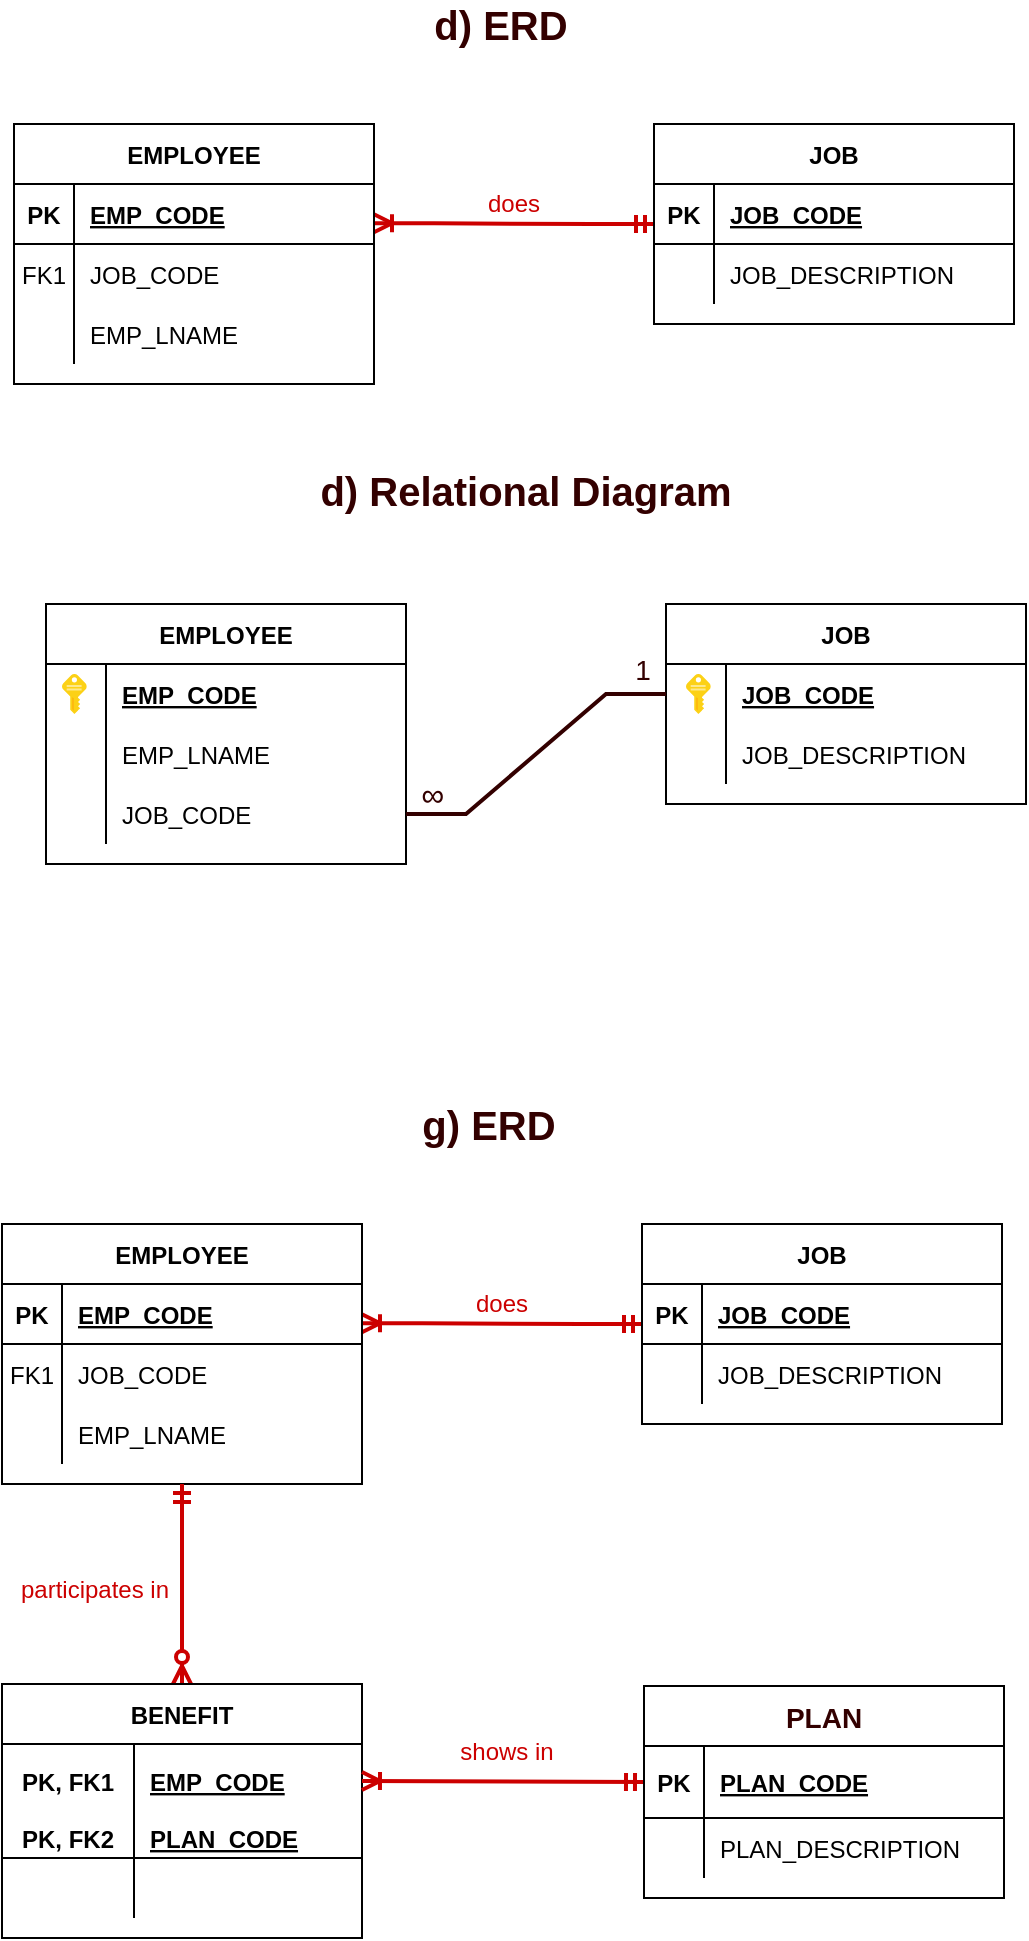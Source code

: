 <mxfile version="13.8.0" type="github">
  <diagram id="C5RBs43oDa-KdzZeNtuy" name="Page-1">
    <mxGraphModel dx="788" dy="538" grid="1" gridSize="10" guides="1" tooltips="1" connect="1" arrows="1" fold="1" page="1" pageScale="1" pageWidth="827" pageHeight="1169" math="0" shadow="0">
      <root>
        <mxCell id="WIyWlLk6GJQsqaUBKTNV-0" />
        <mxCell id="WIyWlLk6GJQsqaUBKTNV-1" parent="WIyWlLk6GJQsqaUBKTNV-0" />
        <mxCell id="betWT-Afut7w752jWSQ--40" value="" style="edgeStyle=entityRelationEdgeStyle;fontSize=12;html=1;endArrow=ERmandOne;startArrow=ERoneToMany;rounded=0;entryX=0;entryY=0.5;entryDx=0;entryDy=0;strokeColor=#CC0000;strokeWidth=2;" edge="1" parent="WIyWlLk6GJQsqaUBKTNV-1" target="betWT-Afut7w752jWSQ--30">
          <mxGeometry width="100" height="100" relative="1" as="geometry">
            <mxPoint x="350" y="219.66" as="sourcePoint" />
            <mxPoint x="460" y="219.66" as="targetPoint" />
          </mxGeometry>
        </mxCell>
        <mxCell id="betWT-Afut7w752jWSQ--42" value="does" style="text;html=1;strokeColor=none;fillColor=none;align=center;verticalAlign=middle;whiteSpace=wrap;rounded=0;fontColor=#CC0000;" vertex="1" parent="WIyWlLk6GJQsqaUBKTNV-1">
          <mxGeometry x="400" y="200" width="40" height="20" as="geometry" />
        </mxCell>
        <mxCell id="betWT-Afut7w752jWSQ--1" value="EMPLOYEE" style="shape=table;startSize=30;container=1;collapsible=1;childLayout=tableLayout;fixedRows=1;rowLines=0;fontStyle=1;align=center;resizeLast=1;" vertex="1" parent="WIyWlLk6GJQsqaUBKTNV-1">
          <mxGeometry x="170" y="170" width="180" height="130" as="geometry" />
        </mxCell>
        <mxCell id="betWT-Afut7w752jWSQ--2" value="" style="shape=partialRectangle;collapsible=0;dropTarget=0;pointerEvents=0;fillColor=none;top=0;left=0;bottom=1;right=0;points=[[0,0.5],[1,0.5]];portConstraint=eastwest;" vertex="1" parent="betWT-Afut7w752jWSQ--1">
          <mxGeometry y="30" width="180" height="30" as="geometry" />
        </mxCell>
        <mxCell id="betWT-Afut7w752jWSQ--3" value="PK" style="shape=partialRectangle;connectable=0;fillColor=none;top=0;left=0;bottom=0;right=0;fontStyle=1;overflow=hidden;" vertex="1" parent="betWT-Afut7w752jWSQ--2">
          <mxGeometry width="30" height="30" as="geometry" />
        </mxCell>
        <mxCell id="betWT-Afut7w752jWSQ--4" value="EMP_CODE" style="shape=partialRectangle;connectable=0;fillColor=none;top=0;left=0;bottom=0;right=0;align=left;spacingLeft=6;fontStyle=5;overflow=hidden;horizontal=1;" vertex="1" parent="betWT-Afut7w752jWSQ--2">
          <mxGeometry x="30" width="150" height="30" as="geometry" />
        </mxCell>
        <mxCell id="betWT-Afut7w752jWSQ--5" value="" style="shape=partialRectangle;collapsible=0;dropTarget=0;pointerEvents=0;fillColor=none;top=0;left=0;bottom=0;right=0;points=[[0,0.5],[1,0.5]];portConstraint=eastwest;" vertex="1" parent="betWT-Afut7w752jWSQ--1">
          <mxGeometry y="60" width="180" height="30" as="geometry" />
        </mxCell>
        <mxCell id="betWT-Afut7w752jWSQ--6" value="FK1" style="shape=partialRectangle;connectable=0;fillColor=none;top=0;left=0;bottom=0;right=0;editable=1;overflow=hidden;" vertex="1" parent="betWT-Afut7w752jWSQ--5">
          <mxGeometry width="30" height="30" as="geometry" />
        </mxCell>
        <mxCell id="betWT-Afut7w752jWSQ--7" value="JOB_CODE" style="shape=partialRectangle;connectable=0;fillColor=none;top=0;left=0;bottom=0;right=0;align=left;spacingLeft=6;overflow=hidden;verticalAlign=middle;" vertex="1" parent="betWT-Afut7w752jWSQ--5">
          <mxGeometry x="30" width="150" height="30" as="geometry" />
        </mxCell>
        <mxCell id="betWT-Afut7w752jWSQ--44" value="" style="shape=partialRectangle;collapsible=0;dropTarget=0;pointerEvents=0;fillColor=none;top=0;left=0;bottom=0;right=0;points=[[0,0.5],[1,0.5]];portConstraint=eastwest;" vertex="1" parent="betWT-Afut7w752jWSQ--1">
          <mxGeometry y="90" width="180" height="30" as="geometry" />
        </mxCell>
        <mxCell id="betWT-Afut7w752jWSQ--45" value="" style="shape=partialRectangle;connectable=0;fillColor=none;top=0;left=0;bottom=0;right=0;editable=1;overflow=hidden;" vertex="1" parent="betWT-Afut7w752jWSQ--44">
          <mxGeometry width="30" height="30" as="geometry" />
        </mxCell>
        <mxCell id="betWT-Afut7w752jWSQ--46" value="EMP_LNAME" style="shape=partialRectangle;connectable=0;fillColor=none;top=0;left=0;bottom=0;right=0;align=left;spacingLeft=6;overflow=hidden;verticalAlign=middle;" vertex="1" parent="betWT-Afut7w752jWSQ--44">
          <mxGeometry x="30" width="150" height="30" as="geometry" />
        </mxCell>
        <mxCell id="betWT-Afut7w752jWSQ--30" value="JOB" style="shape=table;startSize=30;container=1;collapsible=1;childLayout=tableLayout;fixedRows=1;rowLines=0;fontStyle=1;align=center;resizeLast=1;" vertex="1" parent="WIyWlLk6GJQsqaUBKTNV-1">
          <mxGeometry x="490.0" y="170" width="180" height="100" as="geometry" />
        </mxCell>
        <mxCell id="betWT-Afut7w752jWSQ--31" value="" style="shape=partialRectangle;collapsible=0;dropTarget=0;pointerEvents=0;fillColor=none;top=0;left=0;bottom=1;right=0;points=[[0,0.5],[1,0.5]];portConstraint=eastwest;" vertex="1" parent="betWT-Afut7w752jWSQ--30">
          <mxGeometry y="30" width="180" height="30" as="geometry" />
        </mxCell>
        <mxCell id="betWT-Afut7w752jWSQ--32" value="PK" style="shape=partialRectangle;connectable=0;fillColor=none;top=0;left=0;bottom=0;right=0;fontStyle=1;overflow=hidden;" vertex="1" parent="betWT-Afut7w752jWSQ--31">
          <mxGeometry width="30" height="30" as="geometry" />
        </mxCell>
        <mxCell id="betWT-Afut7w752jWSQ--33" value="JOB_CODE" style="shape=partialRectangle;connectable=0;fillColor=none;top=0;left=0;bottom=0;right=0;align=left;spacingLeft=6;fontStyle=5;overflow=hidden;horizontal=1;" vertex="1" parent="betWT-Afut7w752jWSQ--31">
          <mxGeometry x="30" width="150" height="30" as="geometry" />
        </mxCell>
        <mxCell id="betWT-Afut7w752jWSQ--34" value="" style="shape=partialRectangle;collapsible=0;dropTarget=0;pointerEvents=0;fillColor=none;top=0;left=0;bottom=0;right=0;points=[[0,0.5],[1,0.5]];portConstraint=eastwest;" vertex="1" parent="betWT-Afut7w752jWSQ--30">
          <mxGeometry y="60" width="180" height="30" as="geometry" />
        </mxCell>
        <mxCell id="betWT-Afut7w752jWSQ--35" value="" style="shape=partialRectangle;connectable=0;fillColor=none;top=0;left=0;bottom=0;right=0;editable=1;overflow=hidden;" vertex="1" parent="betWT-Afut7w752jWSQ--34">
          <mxGeometry width="30" height="30" as="geometry" />
        </mxCell>
        <mxCell id="betWT-Afut7w752jWSQ--36" value="JOB_DESCRIPTION" style="shape=partialRectangle;connectable=0;fillColor=none;top=0;left=0;bottom=0;right=0;align=left;spacingLeft=6;overflow=hidden;verticalAlign=middle;" vertex="1" parent="betWT-Afut7w752jWSQ--34">
          <mxGeometry x="30" width="150" height="30" as="geometry" />
        </mxCell>
        <mxCell id="betWT-Afut7w752jWSQ--43" value="d) ERD" style="text;html=1;strokeColor=none;fillColor=none;align=center;verticalAlign=middle;whiteSpace=wrap;rounded=0;fontColor=#330000;fontStyle=1;fontSize=20;" vertex="1" parent="WIyWlLk6GJQsqaUBKTNV-1">
          <mxGeometry x="370" y="110" width="87" height="20" as="geometry" />
        </mxCell>
        <mxCell id="betWT-Afut7w752jWSQ--47" value="d) Relational Diagram" style="text;html=1;strokeColor=none;fillColor=none;align=center;verticalAlign=middle;whiteSpace=wrap;rounded=0;fontColor=#330000;fontStyle=1;fontSize=20;" vertex="1" parent="WIyWlLk6GJQsqaUBKTNV-1">
          <mxGeometry x="286" y="343" width="280" height="20" as="geometry" />
        </mxCell>
        <mxCell id="betWT-Afut7w752jWSQ--57" value="" style="shape=partialRectangle;connectable=0;fillColor=none;top=0;left=0;bottom=0;right=0;fontStyle=1;overflow=hidden;" vertex="1" parent="WIyWlLk6GJQsqaUBKTNV-1">
          <mxGeometry x="350" y="370" width="30" height="30" as="geometry" />
        </mxCell>
        <mxCell id="betWT-Afut7w752jWSQ--64" value="EMPLOYEE" style="shape=table;startSize=30;container=1;collapsible=1;childLayout=tableLayout;fixedRows=1;rowLines=0;fontStyle=1;align=center;resizeLast=1;" vertex="1" parent="WIyWlLk6GJQsqaUBKTNV-1">
          <mxGeometry x="186" y="410" width="180" height="130" as="geometry" />
        </mxCell>
        <mxCell id="betWT-Afut7w752jWSQ--65" value="" style="shape=partialRectangle;collapsible=0;dropTarget=0;pointerEvents=0;fillColor=none;top=0;left=0;bottom=1;right=0;points=[[0,0.5],[1,0.5]];portConstraint=eastwest;strokeColor=none;" vertex="1" parent="betWT-Afut7w752jWSQ--64">
          <mxGeometry y="30" width="180" height="30" as="geometry" />
        </mxCell>
        <mxCell id="betWT-Afut7w752jWSQ--66" value="" style="shape=partialRectangle;connectable=0;fillColor=none;top=0;left=0;bottom=0;right=0;fontStyle=1;overflow=hidden;strokeColor=none;" vertex="1" parent="betWT-Afut7w752jWSQ--65">
          <mxGeometry width="30" height="30" as="geometry" />
        </mxCell>
        <mxCell id="betWT-Afut7w752jWSQ--67" value="EMP_CODE" style="shape=partialRectangle;connectable=0;fillColor=none;top=0;left=0;bottom=0;right=0;align=left;spacingLeft=6;fontStyle=5;overflow=hidden;horizontal=1;strokeColor=none;" vertex="1" parent="betWT-Afut7w752jWSQ--65">
          <mxGeometry x="30" width="150" height="30" as="geometry" />
        </mxCell>
        <mxCell id="betWT-Afut7w752jWSQ--71" value="" style="shape=partialRectangle;collapsible=0;dropTarget=0;pointerEvents=0;fillColor=none;top=0;left=0;bottom=0;right=0;points=[[0,0.5],[1,0.5]];portConstraint=eastwest;" vertex="1" parent="betWT-Afut7w752jWSQ--64">
          <mxGeometry y="60" width="180" height="30" as="geometry" />
        </mxCell>
        <mxCell id="betWT-Afut7w752jWSQ--72" value="" style="shape=partialRectangle;connectable=0;fillColor=none;top=0;left=0;bottom=0;right=0;editable=1;overflow=hidden;strokeColor=none;" vertex="1" parent="betWT-Afut7w752jWSQ--71">
          <mxGeometry width="30" height="30" as="geometry" />
        </mxCell>
        <mxCell id="betWT-Afut7w752jWSQ--73" value="EMP_LNAME" style="shape=partialRectangle;connectable=0;fillColor=none;top=0;left=0;bottom=0;right=0;align=left;spacingLeft=6;overflow=hidden;verticalAlign=middle;" vertex="1" parent="betWT-Afut7w752jWSQ--71">
          <mxGeometry x="30" width="150" height="30" as="geometry" />
        </mxCell>
        <mxCell id="betWT-Afut7w752jWSQ--68" value="" style="shape=partialRectangle;collapsible=0;dropTarget=0;pointerEvents=0;fillColor=none;top=0;left=0;bottom=0;right=0;points=[[0,0.5],[1,0.5]];portConstraint=eastwest;" vertex="1" parent="betWT-Afut7w752jWSQ--64">
          <mxGeometry y="90" width="180" height="30" as="geometry" />
        </mxCell>
        <mxCell id="betWT-Afut7w752jWSQ--69" value="" style="shape=partialRectangle;connectable=0;fillColor=none;top=0;left=0;bottom=0;right=0;editable=1;overflow=hidden;strokeColor=none;" vertex="1" parent="betWT-Afut7w752jWSQ--68">
          <mxGeometry width="30" height="30" as="geometry" />
        </mxCell>
        <mxCell id="betWT-Afut7w752jWSQ--70" value="JOB_CODE" style="shape=partialRectangle;connectable=0;fillColor=none;top=0;left=0;bottom=0;right=0;align=left;spacingLeft=6;overflow=hidden;verticalAlign=middle;strokeColor=none;" vertex="1" parent="betWT-Afut7w752jWSQ--68">
          <mxGeometry x="30" width="150" height="30" as="geometry" />
        </mxCell>
        <mxCell id="betWT-Afut7w752jWSQ--74" value="" style="aspect=fixed;html=1;points=[];align=center;image;fontSize=12;image=img/lib/mscae/Key.svg;fillColor=none;" vertex="1" parent="WIyWlLk6GJQsqaUBKTNV-1">
          <mxGeometry x="194" y="445" width="12.4" height="20" as="geometry" />
        </mxCell>
        <mxCell id="betWT-Afut7w752jWSQ--75" value="JOB" style="shape=table;startSize=30;container=1;collapsible=1;childLayout=tableLayout;fixedRows=1;rowLines=0;fontStyle=1;align=center;resizeLast=1;" vertex="1" parent="WIyWlLk6GJQsqaUBKTNV-1">
          <mxGeometry x="496" y="410" width="180" height="100" as="geometry" />
        </mxCell>
        <mxCell id="betWT-Afut7w752jWSQ--76" value="" style="shape=partialRectangle;collapsible=0;dropTarget=0;pointerEvents=0;fillColor=none;top=0;left=0;bottom=1;right=0;points=[[0,0.5],[1,0.5]];portConstraint=eastwest;strokeColor=none;" vertex="1" parent="betWT-Afut7w752jWSQ--75">
          <mxGeometry y="30" width="180" height="30" as="geometry" />
        </mxCell>
        <mxCell id="betWT-Afut7w752jWSQ--77" value="" style="shape=partialRectangle;connectable=0;fillColor=none;top=0;left=0;bottom=0;right=0;fontStyle=1;overflow=hidden;strokeColor=none;" vertex="1" parent="betWT-Afut7w752jWSQ--76">
          <mxGeometry width="30" height="30" as="geometry" />
        </mxCell>
        <mxCell id="betWT-Afut7w752jWSQ--78" value="JOB_CODE" style="shape=partialRectangle;connectable=0;fillColor=none;top=0;left=0;bottom=0;right=0;align=left;spacingLeft=6;fontStyle=5;overflow=hidden;horizontal=1;strokeColor=none;" vertex="1" parent="betWT-Afut7w752jWSQ--76">
          <mxGeometry x="30" width="150" height="30" as="geometry" />
        </mxCell>
        <mxCell id="betWT-Afut7w752jWSQ--79" value="" style="shape=partialRectangle;collapsible=0;dropTarget=0;pointerEvents=0;fillColor=none;top=0;left=0;bottom=0;right=0;points=[[0,0.5],[1,0.5]];portConstraint=eastwest;" vertex="1" parent="betWT-Afut7w752jWSQ--75">
          <mxGeometry y="60" width="180" height="30" as="geometry" />
        </mxCell>
        <mxCell id="betWT-Afut7w752jWSQ--80" value="" style="shape=partialRectangle;connectable=0;fillColor=none;top=0;left=0;bottom=0;right=0;editable=1;overflow=hidden;strokeColor=none;" vertex="1" parent="betWT-Afut7w752jWSQ--79">
          <mxGeometry width="30" height="30" as="geometry" />
        </mxCell>
        <mxCell id="betWT-Afut7w752jWSQ--81" value="JOB_DESCRIPTION" style="shape=partialRectangle;connectable=0;fillColor=none;top=0;left=0;bottom=0;right=0;align=left;spacingLeft=6;overflow=hidden;verticalAlign=middle;strokeColor=none;" vertex="1" parent="betWT-Afut7w752jWSQ--79">
          <mxGeometry x="30" width="150" height="30" as="geometry" />
        </mxCell>
        <mxCell id="betWT-Afut7w752jWSQ--85" value="" style="aspect=fixed;html=1;points=[];align=center;image;fontSize=12;image=img/lib/mscae/Key.svg;fillColor=none;" vertex="1" parent="WIyWlLk6GJQsqaUBKTNV-1">
          <mxGeometry x="506" y="445" width="12.4" height="20" as="geometry" />
        </mxCell>
        <mxCell id="betWT-Afut7w752jWSQ--91" value="" style="edgeStyle=entityRelationEdgeStyle;fontSize=12;html=1;endArrow=ERmandOne;startArrow=ERoneToMany;rounded=0;entryX=0;entryY=0.5;entryDx=0;entryDy=0;strokeColor=#CC0000;strokeWidth=2;" edge="1" target="betWT-Afut7w752jWSQ--103" parent="WIyWlLk6GJQsqaUBKTNV-1">
          <mxGeometry width="100" height="100" relative="1" as="geometry">
            <mxPoint x="344" y="769.66" as="sourcePoint" />
            <mxPoint x="454" y="769.66" as="targetPoint" />
          </mxGeometry>
        </mxCell>
        <mxCell id="betWT-Afut7w752jWSQ--92" value="does" style="text;html=1;strokeColor=none;fillColor=none;align=center;verticalAlign=middle;whiteSpace=wrap;rounded=0;fontColor=#CC0000;" vertex="1" parent="WIyWlLk6GJQsqaUBKTNV-1">
          <mxGeometry x="394" y="750" width="40" height="20" as="geometry" />
        </mxCell>
        <mxCell id="betWT-Afut7w752jWSQ--110" value="g) ERD" style="text;html=1;strokeColor=none;fillColor=none;align=center;verticalAlign=middle;whiteSpace=wrap;rounded=0;fontColor=#330000;fontStyle=1;fontSize=20;" vertex="1" parent="WIyWlLk6GJQsqaUBKTNV-1">
          <mxGeometry x="364" y="660" width="87" height="20" as="geometry" />
        </mxCell>
        <mxCell id="betWT-Afut7w752jWSQ--93" value="EMPLOYEE" style="shape=table;startSize=30;container=1;collapsible=1;childLayout=tableLayout;fixedRows=1;rowLines=0;fontStyle=1;align=center;resizeLast=1;" vertex="1" parent="WIyWlLk6GJQsqaUBKTNV-1">
          <mxGeometry x="164" y="720" width="180" height="130" as="geometry" />
        </mxCell>
        <mxCell id="betWT-Afut7w752jWSQ--94" value="" style="shape=partialRectangle;collapsible=0;dropTarget=0;pointerEvents=0;fillColor=none;top=0;left=0;bottom=1;right=0;points=[[0,0.5],[1,0.5]];portConstraint=eastwest;" vertex="1" parent="betWT-Afut7w752jWSQ--93">
          <mxGeometry y="30" width="180" height="30" as="geometry" />
        </mxCell>
        <mxCell id="betWT-Afut7w752jWSQ--95" value="PK" style="shape=partialRectangle;connectable=0;fillColor=none;top=0;left=0;bottom=0;right=0;fontStyle=1;overflow=hidden;" vertex="1" parent="betWT-Afut7w752jWSQ--94">
          <mxGeometry width="30" height="30" as="geometry" />
        </mxCell>
        <mxCell id="betWT-Afut7w752jWSQ--96" value="EMP_CODE" style="shape=partialRectangle;connectable=0;fillColor=none;top=0;left=0;bottom=0;right=0;align=left;spacingLeft=6;fontStyle=5;overflow=hidden;horizontal=1;" vertex="1" parent="betWT-Afut7w752jWSQ--94">
          <mxGeometry x="30" width="150" height="30" as="geometry" />
        </mxCell>
        <mxCell id="betWT-Afut7w752jWSQ--97" value="" style="shape=partialRectangle;collapsible=0;dropTarget=0;pointerEvents=0;fillColor=none;top=0;left=0;bottom=0;right=0;points=[[0,0.5],[1,0.5]];portConstraint=eastwest;" vertex="1" parent="betWT-Afut7w752jWSQ--93">
          <mxGeometry y="60" width="180" height="30" as="geometry" />
        </mxCell>
        <mxCell id="betWT-Afut7w752jWSQ--98" value="FK1" style="shape=partialRectangle;connectable=0;fillColor=none;top=0;left=0;bottom=0;right=0;editable=1;overflow=hidden;" vertex="1" parent="betWT-Afut7w752jWSQ--97">
          <mxGeometry width="30" height="30" as="geometry" />
        </mxCell>
        <mxCell id="betWT-Afut7w752jWSQ--99" value="JOB_CODE" style="shape=partialRectangle;connectable=0;fillColor=none;top=0;left=0;bottom=0;right=0;align=left;spacingLeft=6;overflow=hidden;verticalAlign=middle;" vertex="1" parent="betWT-Afut7w752jWSQ--97">
          <mxGeometry x="30" width="150" height="30" as="geometry" />
        </mxCell>
        <mxCell id="betWT-Afut7w752jWSQ--100" value="" style="shape=partialRectangle;collapsible=0;dropTarget=0;pointerEvents=0;fillColor=none;top=0;left=0;bottom=0;right=0;points=[[0,0.5],[1,0.5]];portConstraint=eastwest;" vertex="1" parent="betWT-Afut7w752jWSQ--93">
          <mxGeometry y="90" width="180" height="30" as="geometry" />
        </mxCell>
        <mxCell id="betWT-Afut7w752jWSQ--101" value="" style="shape=partialRectangle;connectable=0;fillColor=none;top=0;left=0;bottom=0;right=0;editable=1;overflow=hidden;" vertex="1" parent="betWT-Afut7w752jWSQ--100">
          <mxGeometry width="30" height="30" as="geometry" />
        </mxCell>
        <mxCell id="betWT-Afut7w752jWSQ--102" value="EMP_LNAME" style="shape=partialRectangle;connectable=0;fillColor=none;top=0;left=0;bottom=0;right=0;align=left;spacingLeft=6;overflow=hidden;verticalAlign=middle;" vertex="1" parent="betWT-Afut7w752jWSQ--100">
          <mxGeometry x="30" width="150" height="30" as="geometry" />
        </mxCell>
        <mxCell id="betWT-Afut7w752jWSQ--103" value="JOB" style="shape=table;startSize=30;container=1;collapsible=1;childLayout=tableLayout;fixedRows=1;rowLines=0;fontStyle=1;align=center;resizeLast=1;" vertex="1" parent="WIyWlLk6GJQsqaUBKTNV-1">
          <mxGeometry x="484.0" y="720" width="180" height="100" as="geometry" />
        </mxCell>
        <mxCell id="betWT-Afut7w752jWSQ--104" value="" style="shape=partialRectangle;collapsible=0;dropTarget=0;pointerEvents=0;fillColor=none;top=0;left=0;bottom=1;right=0;points=[[0,0.5],[1,0.5]];portConstraint=eastwest;" vertex="1" parent="betWT-Afut7w752jWSQ--103">
          <mxGeometry y="30" width="180" height="30" as="geometry" />
        </mxCell>
        <mxCell id="betWT-Afut7w752jWSQ--105" value="PK" style="shape=partialRectangle;connectable=0;fillColor=none;top=0;left=0;bottom=0;right=0;fontStyle=1;overflow=hidden;" vertex="1" parent="betWT-Afut7w752jWSQ--104">
          <mxGeometry width="30" height="30" as="geometry" />
        </mxCell>
        <mxCell id="betWT-Afut7w752jWSQ--106" value="JOB_CODE" style="shape=partialRectangle;connectable=0;fillColor=none;top=0;left=0;bottom=0;right=0;align=left;spacingLeft=6;fontStyle=5;overflow=hidden;horizontal=1;" vertex="1" parent="betWT-Afut7w752jWSQ--104">
          <mxGeometry x="30" width="150" height="30" as="geometry" />
        </mxCell>
        <mxCell id="betWT-Afut7w752jWSQ--107" value="" style="shape=partialRectangle;collapsible=0;dropTarget=0;pointerEvents=0;fillColor=none;top=0;left=0;bottom=0;right=0;points=[[0,0.5],[1,0.5]];portConstraint=eastwest;" vertex="1" parent="betWT-Afut7w752jWSQ--103">
          <mxGeometry y="60" width="180" height="30" as="geometry" />
        </mxCell>
        <mxCell id="betWT-Afut7w752jWSQ--108" value="" style="shape=partialRectangle;connectable=0;fillColor=none;top=0;left=0;bottom=0;right=0;editable=1;overflow=hidden;" vertex="1" parent="betWT-Afut7w752jWSQ--107">
          <mxGeometry width="30" height="30" as="geometry" />
        </mxCell>
        <mxCell id="betWT-Afut7w752jWSQ--109" value="JOB_DESCRIPTION" style="shape=partialRectangle;connectable=0;fillColor=none;top=0;left=0;bottom=0;right=0;align=left;spacingLeft=6;overflow=hidden;verticalAlign=middle;" vertex="1" parent="betWT-Afut7w752jWSQ--107">
          <mxGeometry x="30" width="150" height="30" as="geometry" />
        </mxCell>
        <mxCell id="betWT-Afut7w752jWSQ--127" value="" style="fontSize=12;html=1;endArrow=ERmandOne;startArrow=ERzeroToMany;strokeWidth=2;rounded=0;entryX=0.5;entryY=1;entryDx=0;entryDy=0;strokeColor=#CC0000;exitX=0.5;exitY=0;exitDx=0;exitDy=0;startFill=1;endFill=0;" edge="1" parent="WIyWlLk6GJQsqaUBKTNV-1" source="betWT-Afut7w752jWSQ--137" target="betWT-Afut7w752jWSQ--93">
          <mxGeometry width="100" height="100" relative="1" as="geometry">
            <mxPoint x="254" y="940" as="sourcePoint" />
            <mxPoint x="470" y="850" as="targetPoint" />
          </mxGeometry>
        </mxCell>
        <mxCell id="betWT-Afut7w752jWSQ--128" value="" style="edgeStyle=entityRelationEdgeStyle;fontSize=12;html=1;endArrow=none;endFill=0;strokeColor=#330000;strokeWidth=2;rounded=0;entryX=0;entryY=0.5;entryDx=0;entryDy=0;exitX=1;exitY=0.5;exitDx=0;exitDy=0;" edge="1" parent="WIyWlLk6GJQsqaUBKTNV-1" source="betWT-Afut7w752jWSQ--68" target="betWT-Afut7w752jWSQ--76">
          <mxGeometry width="100" height="100" relative="1" as="geometry">
            <mxPoint x="366" y="510" as="sourcePoint" />
            <mxPoint x="466" y="410" as="targetPoint" />
          </mxGeometry>
        </mxCell>
        <mxCell id="betWT-Afut7w752jWSQ--132" value="1" style="text;html=1;align=center;verticalAlign=middle;resizable=0;points=[];autosize=1;fontSize=14;fontColor=#330000;" vertex="1" parent="WIyWlLk6GJQsqaUBKTNV-1">
          <mxGeometry x="474" y="433" width="20" height="20" as="geometry" />
        </mxCell>
        <mxCell id="betWT-Afut7w752jWSQ--133" value="∞" style="text;html=1;align=center;verticalAlign=middle;resizable=0;points=[];autosize=1;fontSize=16;fontColor=#330000;" vertex="1" parent="WIyWlLk6GJQsqaUBKTNV-1">
          <mxGeometry x="364" y="495" width="30" height="20" as="geometry" />
        </mxCell>
        <mxCell id="betWT-Afut7w752jWSQ--136" value="participates in" style="text;html=1;align=center;verticalAlign=middle;resizable=0;points=[];autosize=1;fontSize=12;fontColor=#CC0000;" vertex="1" parent="WIyWlLk6GJQsqaUBKTNV-1">
          <mxGeometry x="165" y="893" width="90" height="20" as="geometry" />
        </mxCell>
        <mxCell id="betWT-Afut7w752jWSQ--137" value="BENEFIT" style="shape=table;startSize=30;container=1;collapsible=1;childLayout=tableLayout;fixedRows=1;rowLines=0;fontStyle=1;align=center;resizeLast=1;fillColor=none;fontSize=12;" vertex="1" parent="WIyWlLk6GJQsqaUBKTNV-1">
          <mxGeometry x="164.0" y="950" width="180" height="127" as="geometry" />
        </mxCell>
        <mxCell id="betWT-Afut7w752jWSQ--144" value="" style="shape=partialRectangle;collapsible=0;dropTarget=0;pointerEvents=0;fillColor=none;top=0;left=0;bottom=1;right=0;points=[[0,0.5],[1,0.5]];portConstraint=eastwest;dashed=1;strokeColor=none;" vertex="1" parent="betWT-Afut7w752jWSQ--137">
          <mxGeometry y="30" width="180" height="37" as="geometry" />
        </mxCell>
        <mxCell id="betWT-Afut7w752jWSQ--145" value="PK, FK1" style="shape=partialRectangle;connectable=0;fillColor=none;top=0;left=0;bottom=0;right=0;fontStyle=1;overflow=hidden;verticalAlign=middle;" vertex="1" parent="betWT-Afut7w752jWSQ--144">
          <mxGeometry width="66" height="37" as="geometry" />
        </mxCell>
        <mxCell id="betWT-Afut7w752jWSQ--146" value="EMP_CODE" style="shape=partialRectangle;connectable=0;fillColor=none;top=0;left=0;bottom=0;right=0;align=left;spacingLeft=6;fontStyle=5;overflow=hidden;horizontal=1;verticalAlign=middle;" vertex="1" parent="betWT-Afut7w752jWSQ--144">
          <mxGeometry x="66" width="114" height="37" as="geometry" />
        </mxCell>
        <mxCell id="betWT-Afut7w752jWSQ--138" value="" style="shape=partialRectangle;collapsible=0;dropTarget=0;pointerEvents=0;fillColor=none;top=0;left=0;bottom=1;right=0;points=[[0,0.5],[1,0.5]];portConstraint=eastwest;" vertex="1" parent="betWT-Afut7w752jWSQ--137">
          <mxGeometry y="67" width="180" height="20" as="geometry" />
        </mxCell>
        <mxCell id="betWT-Afut7w752jWSQ--139" value="PK, FK2" style="shape=partialRectangle;connectable=0;fillColor=none;top=0;left=0;bottom=0;right=0;fontStyle=1;overflow=hidden;" vertex="1" parent="betWT-Afut7w752jWSQ--138">
          <mxGeometry width="66" height="20" as="geometry" />
        </mxCell>
        <mxCell id="betWT-Afut7w752jWSQ--140" value="PLAN_CODE" style="shape=partialRectangle;connectable=0;fillColor=none;top=0;left=0;bottom=0;right=0;align=left;spacingLeft=6;fontStyle=5;overflow=hidden;horizontal=1;" vertex="1" parent="betWT-Afut7w752jWSQ--138">
          <mxGeometry x="66" width="114" height="20" as="geometry" />
        </mxCell>
        <mxCell id="betWT-Afut7w752jWSQ--141" value="" style="shape=partialRectangle;collapsible=0;dropTarget=0;pointerEvents=0;fillColor=none;top=0;left=0;bottom=0;right=0;points=[[0,0.5],[1,0.5]];portConstraint=eastwest;" vertex="1" parent="betWT-Afut7w752jWSQ--137">
          <mxGeometry y="87" width="180" height="30" as="geometry" />
        </mxCell>
        <mxCell id="betWT-Afut7w752jWSQ--142" value="" style="shape=partialRectangle;connectable=0;fillColor=none;top=0;left=0;bottom=0;right=0;editable=1;overflow=hidden;" vertex="1" parent="betWT-Afut7w752jWSQ--141">
          <mxGeometry width="66" height="30" as="geometry" />
        </mxCell>
        <mxCell id="betWT-Afut7w752jWSQ--143" value="" style="shape=partialRectangle;connectable=0;fillColor=none;top=0;left=0;bottom=0;right=0;align=left;spacingLeft=6;overflow=hidden;verticalAlign=middle;" vertex="1" parent="betWT-Afut7w752jWSQ--141">
          <mxGeometry x="66" width="114" height="30" as="geometry" />
        </mxCell>
        <mxCell id="betWT-Afut7w752jWSQ--147" value="" style="fontSize=12;html=1;endArrow=ERmandOne;startArrow=ERoneToMany;strokeColor=#CC0000;strokeWidth=2;rounded=0;entryX=0;entryY=0.5;entryDx=0;entryDy=0;exitX=1;exitY=0.5;exitDx=0;exitDy=0;startFill=0;endFill=0;" edge="1" parent="WIyWlLk6GJQsqaUBKTNV-1" source="betWT-Afut7w752jWSQ--144" target="betWT-Afut7w752jWSQ--121">
          <mxGeometry width="100" height="100" relative="1" as="geometry">
            <mxPoint x="345.02" y="1019.516" as="sourcePoint" />
            <mxPoint x="493" y="1019" as="targetPoint" />
          </mxGeometry>
        </mxCell>
        <mxCell id="betWT-Afut7w752jWSQ--120" value="PLAN" style="shape=table;startSize=30;container=1;collapsible=1;childLayout=tableLayout;fixedRows=1;rowLines=0;fontStyle=1;align=center;resizeLast=1;fillColor=none;fontSize=14;fontColor=#330000;" vertex="1" parent="WIyWlLk6GJQsqaUBKTNV-1">
          <mxGeometry x="485.0" y="951" width="180" height="106" as="geometry" />
        </mxCell>
        <mxCell id="betWT-Afut7w752jWSQ--121" value="" style="shape=partialRectangle;collapsible=0;dropTarget=0;pointerEvents=0;fillColor=none;top=0;left=0;bottom=1;right=0;points=[[0,0.5],[1,0.5]];portConstraint=eastwest;" vertex="1" parent="betWT-Afut7w752jWSQ--120">
          <mxGeometry y="30" width="180" height="36" as="geometry" />
        </mxCell>
        <mxCell id="betWT-Afut7w752jWSQ--122" value="PK" style="shape=partialRectangle;connectable=0;fillColor=none;top=0;left=0;bottom=0;right=0;fontStyle=1;overflow=hidden;" vertex="1" parent="betWT-Afut7w752jWSQ--121">
          <mxGeometry width="30" height="36" as="geometry" />
        </mxCell>
        <mxCell id="betWT-Afut7w752jWSQ--123" value="PLAN_CODE" style="shape=partialRectangle;connectable=0;fillColor=none;top=0;left=0;bottom=0;right=0;align=left;spacingLeft=6;fontStyle=5;overflow=hidden;horizontal=1;" vertex="1" parent="betWT-Afut7w752jWSQ--121">
          <mxGeometry x="30" width="150" height="36" as="geometry" />
        </mxCell>
        <mxCell id="betWT-Afut7w752jWSQ--148" value="" style="shape=partialRectangle;collapsible=0;dropTarget=0;pointerEvents=0;fillColor=none;top=0;left=0;bottom=0;right=0;points=[[0,0.5],[1,0.5]];portConstraint=eastwest;" vertex="1" parent="betWT-Afut7w752jWSQ--120">
          <mxGeometry y="66" width="180" height="30" as="geometry" />
        </mxCell>
        <mxCell id="betWT-Afut7w752jWSQ--149" value="" style="shape=partialRectangle;connectable=0;fillColor=none;top=0;left=0;bottom=0;right=0;editable=1;overflow=hidden;" vertex="1" parent="betWT-Afut7w752jWSQ--148">
          <mxGeometry width="30" height="30" as="geometry" />
        </mxCell>
        <mxCell id="betWT-Afut7w752jWSQ--150" value="PLAN_DESCRIPTION" style="shape=partialRectangle;connectable=0;fillColor=none;top=0;left=0;bottom=0;right=0;align=left;spacingLeft=6;overflow=hidden;verticalAlign=middle;" vertex="1" parent="betWT-Afut7w752jWSQ--148">
          <mxGeometry x="30" width="150" height="30" as="geometry" />
        </mxCell>
        <mxCell id="betWT-Afut7w752jWSQ--151" value="shows in" style="text;html=1;align=center;verticalAlign=middle;resizable=0;points=[];autosize=1;fontSize=12;fontColor=#CC0000;" vertex="1" parent="WIyWlLk6GJQsqaUBKTNV-1">
          <mxGeometry x="386" y="974" width="60" height="20" as="geometry" />
        </mxCell>
      </root>
    </mxGraphModel>
  </diagram>
</mxfile>
